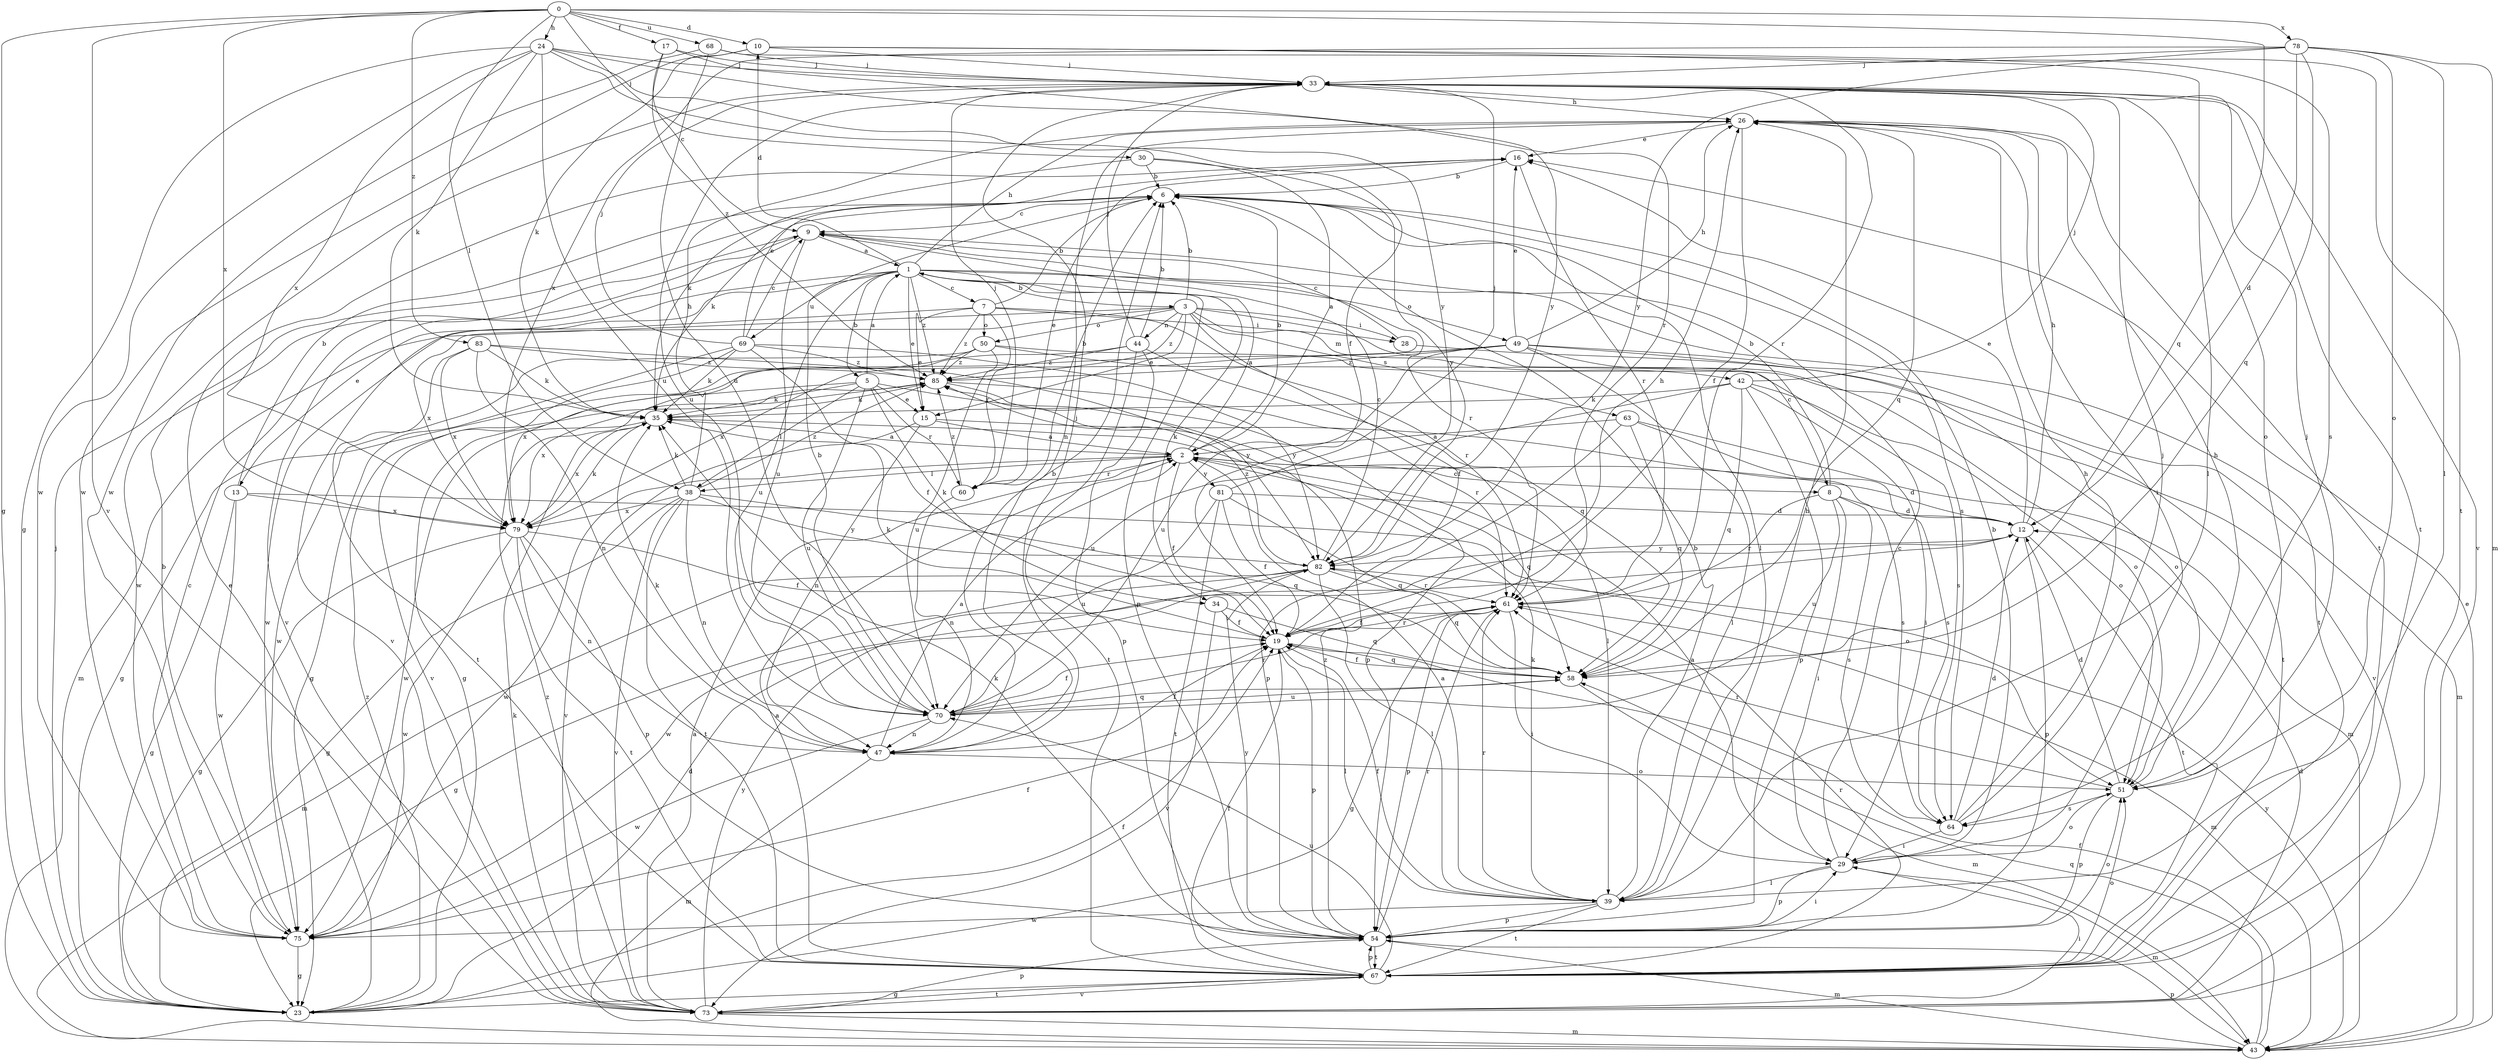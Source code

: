 strict digraph  {
0;
1;
2;
3;
5;
6;
7;
8;
9;
10;
12;
13;
15;
16;
17;
19;
23;
24;
26;
28;
29;
30;
33;
34;
35;
38;
39;
42;
43;
44;
47;
49;
50;
51;
54;
58;
60;
61;
63;
64;
67;
68;
69;
70;
73;
75;
78;
79;
81;
82;
83;
85;
0 -> 10  [label=d];
0 -> 17  [label=f];
0 -> 23  [label=g];
0 -> 24  [label=h];
0 -> 30  [label=j];
0 -> 38  [label=l];
0 -> 58  [label=q];
0 -> 68  [label=u];
0 -> 73  [label=v];
0 -> 78  [label=x];
0 -> 79  [label=x];
0 -> 83  [label=z];
1 -> 3  [label=b];
1 -> 5  [label=b];
1 -> 7  [label=c];
1 -> 10  [label=d];
1 -> 13  [label=e];
1 -> 15  [label=e];
1 -> 26  [label=h];
1 -> 34  [label=k];
1 -> 49  [label=o];
1 -> 54  [label=p];
1 -> 67  [label=t];
1 -> 69  [label=u];
1 -> 70  [label=u];
1 -> 73  [label=v];
1 -> 85  [label=z];
2 -> 1  [label=a];
2 -> 6  [label=b];
2 -> 8  [label=c];
2 -> 12  [label=d];
2 -> 19  [label=f];
2 -> 38  [label=l];
2 -> 58  [label=q];
2 -> 60  [label=r];
2 -> 75  [label=w];
2 -> 81  [label=y];
3 -> 6  [label=b];
3 -> 8  [label=c];
3 -> 15  [label=e];
3 -> 19  [label=f];
3 -> 28  [label=i];
3 -> 42  [label=m];
3 -> 43  [label=m];
3 -> 44  [label=n];
3 -> 50  [label=o];
3 -> 63  [label=s];
3 -> 79  [label=x];
3 -> 85  [label=z];
5 -> 1  [label=a];
5 -> 15  [label=e];
5 -> 34  [label=k];
5 -> 35  [label=k];
5 -> 38  [label=l];
5 -> 39  [label=l];
5 -> 60  [label=r];
5 -> 70  [label=u];
5 -> 79  [label=x];
6 -> 9  [label=c];
6 -> 35  [label=k];
6 -> 39  [label=l];
6 -> 64  [label=s];
7 -> 6  [label=b];
7 -> 15  [label=e];
7 -> 28  [label=i];
7 -> 50  [label=o];
7 -> 60  [label=r];
7 -> 61  [label=r];
7 -> 75  [label=w];
7 -> 85  [label=z];
8 -> 6  [label=b];
8 -> 12  [label=d];
8 -> 29  [label=i];
8 -> 61  [label=r];
8 -> 64  [label=s];
8 -> 70  [label=u];
9 -> 1  [label=a];
9 -> 61  [label=r];
9 -> 70  [label=u];
9 -> 73  [label=v];
9 -> 75  [label=w];
10 -> 33  [label=j];
10 -> 35  [label=k];
10 -> 64  [label=s];
10 -> 67  [label=t];
10 -> 75  [label=w];
12 -> 16  [label=e];
12 -> 26  [label=h];
12 -> 54  [label=p];
12 -> 67  [label=t];
12 -> 75  [label=w];
12 -> 82  [label=y];
13 -> 6  [label=b];
13 -> 23  [label=g];
13 -> 51  [label=o];
13 -> 75  [label=w];
13 -> 79  [label=x];
15 -> 2  [label=a];
15 -> 47  [label=n];
15 -> 64  [label=s];
15 -> 73  [label=v];
16 -> 6  [label=b];
16 -> 61  [label=r];
17 -> 9  [label=c];
17 -> 33  [label=j];
17 -> 82  [label=y];
17 -> 85  [label=z];
19 -> 26  [label=h];
19 -> 35  [label=k];
19 -> 39  [label=l];
19 -> 54  [label=p];
19 -> 58  [label=q];
19 -> 61  [label=r];
23 -> 12  [label=d];
23 -> 16  [label=e];
23 -> 19  [label=f];
23 -> 33  [label=j];
23 -> 85  [label=z];
24 -> 19  [label=f];
24 -> 23  [label=g];
24 -> 33  [label=j];
24 -> 35  [label=k];
24 -> 61  [label=r];
24 -> 70  [label=u];
24 -> 75  [label=w];
24 -> 79  [label=x];
24 -> 82  [label=y];
26 -> 16  [label=e];
26 -> 19  [label=f];
26 -> 29  [label=i];
26 -> 47  [label=n];
26 -> 58  [label=q];
26 -> 67  [label=t];
28 -> 9  [label=c];
28 -> 51  [label=o];
29 -> 2  [label=a];
29 -> 6  [label=b];
29 -> 9  [label=c];
29 -> 39  [label=l];
29 -> 43  [label=m];
29 -> 51  [label=o];
29 -> 54  [label=p];
30 -> 2  [label=a];
30 -> 6  [label=b];
30 -> 35  [label=k];
30 -> 82  [label=y];
33 -> 26  [label=h];
33 -> 51  [label=o];
33 -> 61  [label=r];
33 -> 67  [label=t];
33 -> 70  [label=u];
33 -> 73  [label=v];
34 -> 19  [label=f];
34 -> 58  [label=q];
34 -> 73  [label=v];
35 -> 2  [label=a];
35 -> 75  [label=w];
35 -> 79  [label=x];
38 -> 23  [label=g];
38 -> 26  [label=h];
38 -> 35  [label=k];
38 -> 47  [label=n];
38 -> 58  [label=q];
38 -> 67  [label=t];
38 -> 73  [label=v];
38 -> 79  [label=x];
38 -> 82  [label=y];
38 -> 85  [label=z];
39 -> 2  [label=a];
39 -> 6  [label=b];
39 -> 19  [label=f];
39 -> 26  [label=h];
39 -> 35  [label=k];
39 -> 54  [label=p];
39 -> 61  [label=r];
39 -> 67  [label=t];
39 -> 75  [label=w];
42 -> 29  [label=i];
42 -> 33  [label=j];
42 -> 35  [label=k];
42 -> 51  [label=o];
42 -> 54  [label=p];
42 -> 58  [label=q];
42 -> 70  [label=u];
43 -> 16  [label=e];
43 -> 19  [label=f];
43 -> 54  [label=p];
43 -> 58  [label=q];
43 -> 82  [label=y];
44 -> 6  [label=b];
44 -> 23  [label=g];
44 -> 33  [label=j];
44 -> 54  [label=p];
44 -> 58  [label=q];
44 -> 67  [label=t];
44 -> 85  [label=z];
47 -> 2  [label=a];
47 -> 6  [label=b];
47 -> 19  [label=f];
47 -> 33  [label=j];
47 -> 35  [label=k];
47 -> 43  [label=m];
47 -> 51  [label=o];
49 -> 16  [label=e];
49 -> 23  [label=g];
49 -> 26  [label=h];
49 -> 39  [label=l];
49 -> 43  [label=m];
49 -> 51  [label=o];
49 -> 67  [label=t];
49 -> 70  [label=u];
49 -> 79  [label=x];
49 -> 85  [label=z];
50 -> 64  [label=s];
50 -> 70  [label=u];
50 -> 73  [label=v];
50 -> 75  [label=w];
50 -> 79  [label=x];
50 -> 85  [label=z];
51 -> 12  [label=d];
51 -> 26  [label=h];
51 -> 33  [label=j];
51 -> 54  [label=p];
51 -> 61  [label=r];
51 -> 64  [label=s];
54 -> 29  [label=i];
54 -> 35  [label=k];
54 -> 43  [label=m];
54 -> 51  [label=o];
54 -> 61  [label=r];
54 -> 67  [label=t];
54 -> 82  [label=y];
54 -> 85  [label=z];
58 -> 19  [label=f];
58 -> 43  [label=m];
58 -> 70  [label=u];
60 -> 6  [label=b];
60 -> 16  [label=e];
60 -> 33  [label=j];
60 -> 47  [label=n];
60 -> 85  [label=z];
61 -> 19  [label=f];
61 -> 23  [label=g];
61 -> 29  [label=i];
61 -> 43  [label=m];
61 -> 54  [label=p];
63 -> 2  [label=a];
63 -> 43  [label=m];
63 -> 54  [label=p];
63 -> 58  [label=q];
63 -> 64  [label=s];
64 -> 12  [label=d];
64 -> 26  [label=h];
64 -> 29  [label=i];
64 -> 33  [label=j];
67 -> 2  [label=a];
67 -> 19  [label=f];
67 -> 23  [label=g];
67 -> 51  [label=o];
67 -> 54  [label=p];
67 -> 61  [label=r];
67 -> 70  [label=u];
67 -> 73  [label=v];
68 -> 33  [label=j];
68 -> 39  [label=l];
68 -> 70  [label=u];
68 -> 75  [label=w];
69 -> 9  [label=c];
69 -> 16  [label=e];
69 -> 19  [label=f];
69 -> 23  [label=g];
69 -> 33  [label=j];
69 -> 35  [label=k];
69 -> 73  [label=v];
69 -> 82  [label=y];
69 -> 85  [label=z];
70 -> 6  [label=b];
70 -> 19  [label=f];
70 -> 47  [label=n];
70 -> 58  [label=q];
70 -> 61  [label=r];
70 -> 75  [label=w];
73 -> 2  [label=a];
73 -> 12  [label=d];
73 -> 29  [label=i];
73 -> 35  [label=k];
73 -> 43  [label=m];
73 -> 54  [label=p];
73 -> 67  [label=t];
73 -> 82  [label=y];
73 -> 85  [label=z];
75 -> 6  [label=b];
75 -> 9  [label=c];
75 -> 19  [label=f];
75 -> 23  [label=g];
78 -> 12  [label=d];
78 -> 33  [label=j];
78 -> 39  [label=l];
78 -> 43  [label=m];
78 -> 51  [label=o];
78 -> 58  [label=q];
78 -> 79  [label=x];
78 -> 82  [label=y];
79 -> 19  [label=f];
79 -> 23  [label=g];
79 -> 35  [label=k];
79 -> 47  [label=n];
79 -> 54  [label=p];
79 -> 67  [label=t];
79 -> 75  [label=w];
81 -> 12  [label=d];
81 -> 19  [label=f];
81 -> 33  [label=j];
81 -> 58  [label=q];
81 -> 67  [label=t];
81 -> 70  [label=u];
82 -> 9  [label=c];
82 -> 23  [label=g];
82 -> 39  [label=l];
82 -> 43  [label=m];
82 -> 58  [label=q];
82 -> 61  [label=r];
82 -> 85  [label=z];
83 -> 35  [label=k];
83 -> 47  [label=n];
83 -> 67  [label=t];
83 -> 79  [label=x];
83 -> 82  [label=y];
83 -> 85  [label=z];
85 -> 35  [label=k];
85 -> 54  [label=p];
85 -> 61  [label=r];
}
